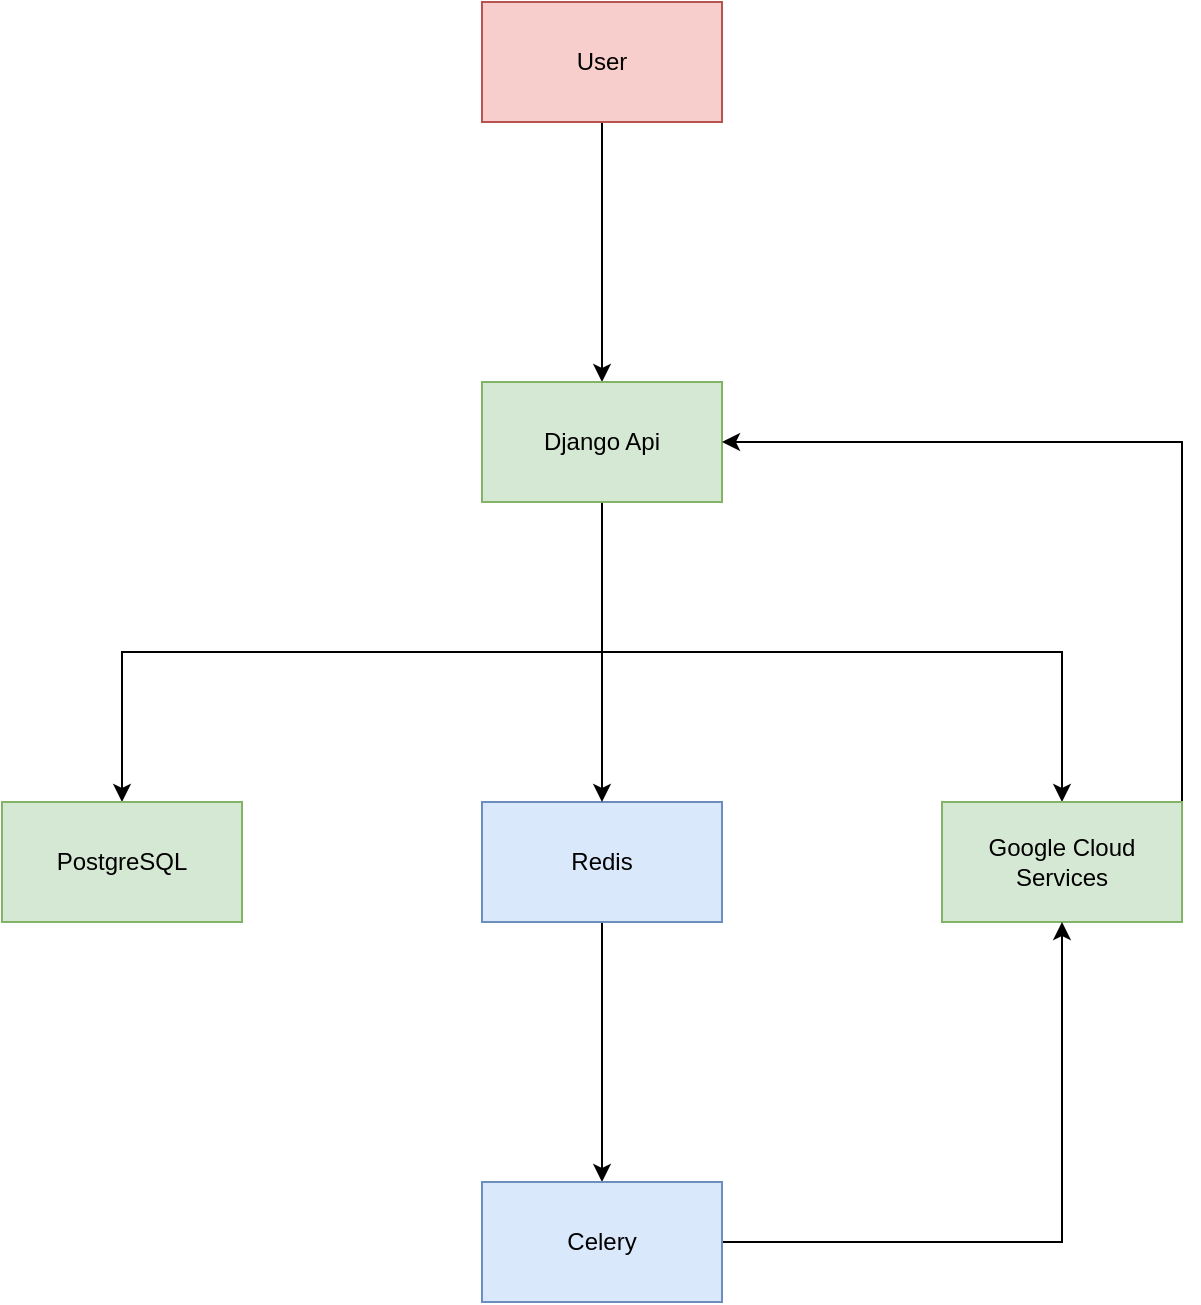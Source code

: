 <mxfile version="28.0.6">
  <diagram name="Sayfa -1" id="3tfIGy3dkEktIAFRfmwH">
    <mxGraphModel dx="1408" dy="823" grid="1" gridSize="10" guides="1" tooltips="1" connect="1" arrows="1" fold="1" page="1" pageScale="1" pageWidth="1654" pageHeight="2336" math="0" shadow="0">
      <root>
        <mxCell id="0" />
        <mxCell id="1" parent="0" />
        <mxCell id="VDYT5KnW59MosawjK4Tf-7" style="edgeStyle=orthogonalEdgeStyle;rounded=0;orthogonalLoop=1;jettySize=auto;html=1;exitX=0.5;exitY=1;exitDx=0;exitDy=0;entryX=0.5;entryY=0;entryDx=0;entryDy=0;" edge="1" parent="1" source="VDYT5KnW59MosawjK4Tf-1" target="VDYT5KnW59MosawjK4Tf-2">
          <mxGeometry relative="1" as="geometry" />
        </mxCell>
        <mxCell id="VDYT5KnW59MosawjK4Tf-1" value="User" style="rounded=0;whiteSpace=wrap;html=1;fillColor=#f8cecc;strokeColor=#b85450;" vertex="1" parent="1">
          <mxGeometry x="600" y="160" width="120" height="60" as="geometry" />
        </mxCell>
        <mxCell id="VDYT5KnW59MosawjK4Tf-9" style="edgeStyle=orthogonalEdgeStyle;rounded=0;orthogonalLoop=1;jettySize=auto;html=1;exitX=0.5;exitY=1;exitDx=0;exitDy=0;entryX=0.5;entryY=0;entryDx=0;entryDy=0;" edge="1" parent="1" source="VDYT5KnW59MosawjK4Tf-2" target="VDYT5KnW59MosawjK4Tf-3">
          <mxGeometry relative="1" as="geometry">
            <Array as="points">
              <mxPoint x="660" y="485" />
              <mxPoint x="420" y="485" />
            </Array>
          </mxGeometry>
        </mxCell>
        <mxCell id="VDYT5KnW59MosawjK4Tf-12" style="edgeStyle=orthogonalEdgeStyle;rounded=0;orthogonalLoop=1;jettySize=auto;html=1;exitX=0.5;exitY=1;exitDx=0;exitDy=0;entryX=0.5;entryY=0;entryDx=0;entryDy=0;" edge="1" parent="1" source="VDYT5KnW59MosawjK4Tf-2" target="VDYT5KnW59MosawjK4Tf-5">
          <mxGeometry relative="1" as="geometry" />
        </mxCell>
        <mxCell id="VDYT5KnW59MosawjK4Tf-2" value="Django Api" style="rounded=0;whiteSpace=wrap;html=1;fillColor=#d5e8d4;strokeColor=#82b366;" vertex="1" parent="1">
          <mxGeometry x="600" y="350" width="120" height="60" as="geometry" />
        </mxCell>
        <mxCell id="VDYT5KnW59MosawjK4Tf-3" value="PostgreSQL" style="rounded=0;whiteSpace=wrap;html=1;fillColor=#d5e8d4;strokeColor=#82b366;" vertex="1" parent="1">
          <mxGeometry x="360" y="560" width="120" height="60" as="geometry" />
        </mxCell>
        <mxCell id="VDYT5KnW59MosawjK4Tf-13" style="edgeStyle=orthogonalEdgeStyle;rounded=0;orthogonalLoop=1;jettySize=auto;html=1;exitX=0.5;exitY=1;exitDx=0;exitDy=0;entryX=0.5;entryY=0;entryDx=0;entryDy=0;" edge="1" parent="1" source="VDYT5KnW59MosawjK4Tf-4" target="VDYT5KnW59MosawjK4Tf-6">
          <mxGeometry relative="1" as="geometry" />
        </mxCell>
        <mxCell id="VDYT5KnW59MosawjK4Tf-4" value="Redis" style="rounded=0;whiteSpace=wrap;html=1;fillColor=#dae8fc;strokeColor=#6c8ebf;" vertex="1" parent="1">
          <mxGeometry x="600" y="560" width="120" height="60" as="geometry" />
        </mxCell>
        <mxCell id="VDYT5KnW59MosawjK4Tf-15" style="edgeStyle=orthogonalEdgeStyle;rounded=0;orthogonalLoop=1;jettySize=auto;html=1;exitX=1;exitY=0;exitDx=0;exitDy=0;entryX=1;entryY=0.5;entryDx=0;entryDy=0;" edge="1" parent="1" source="VDYT5KnW59MosawjK4Tf-5" target="VDYT5KnW59MosawjK4Tf-2">
          <mxGeometry relative="1" as="geometry" />
        </mxCell>
        <mxCell id="VDYT5KnW59MosawjK4Tf-5" value="Google Cloud Services" style="rounded=0;whiteSpace=wrap;html=1;fillColor=#d5e8d4;strokeColor=#82b366;" vertex="1" parent="1">
          <mxGeometry x="830" y="560" width="120" height="60" as="geometry" />
        </mxCell>
        <mxCell id="VDYT5KnW59MosawjK4Tf-14" style="edgeStyle=orthogonalEdgeStyle;rounded=0;orthogonalLoop=1;jettySize=auto;html=1;exitX=1;exitY=0.5;exitDx=0;exitDy=0;entryX=0.5;entryY=1;entryDx=0;entryDy=0;" edge="1" parent="1" source="VDYT5KnW59MosawjK4Tf-6" target="VDYT5KnW59MosawjK4Tf-5">
          <mxGeometry relative="1" as="geometry" />
        </mxCell>
        <mxCell id="VDYT5KnW59MosawjK4Tf-6" value="Celery" style="rounded=0;whiteSpace=wrap;html=1;fillColor=#dae8fc;strokeColor=#6c8ebf;" vertex="1" parent="1">
          <mxGeometry x="600" y="750" width="120" height="60" as="geometry" />
        </mxCell>
        <mxCell id="VDYT5KnW59MosawjK4Tf-10" value="" style="endArrow=classic;html=1;rounded=0;entryX=0.5;entryY=0;entryDx=0;entryDy=0;" edge="1" parent="1" target="VDYT5KnW59MosawjK4Tf-4">
          <mxGeometry width="50" height="50" relative="1" as="geometry">
            <mxPoint x="660" y="480" as="sourcePoint" />
            <mxPoint x="710" y="440" as="targetPoint" />
          </mxGeometry>
        </mxCell>
      </root>
    </mxGraphModel>
  </diagram>
</mxfile>
